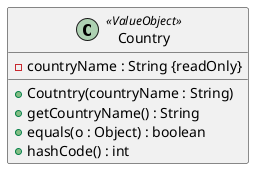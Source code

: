 @startuml
'https://plantuml.com/class-diagram

class Country <<ValueObject>> {

    - countryName : String {readOnly}

    + Coutntry(countryName : String)
    + getCountryName() : String
    + equals(o : Object) : boolean
    + hashCode() : int

}

@enduml